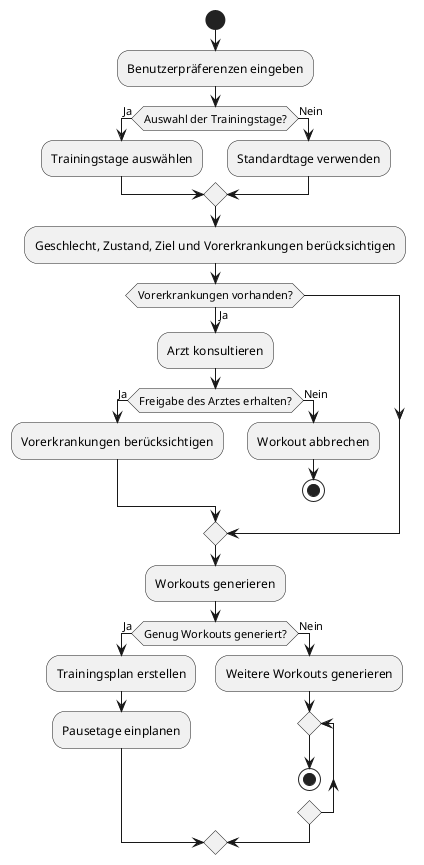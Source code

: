 @startuml test

start
:Benutzerpräferenzen eingeben;
if (Auswahl der Trainingstage?) then (Ja)
  :Trainingstage auswählen;
else (Nein)
  :Standardtage verwenden;
endif

:Geschlecht, Zustand, Ziel und Vorerkrankungen berücksichtigen;
if (Vorerkrankungen vorhanden?) then (Ja)
  :Arzt konsultieren;
  if (Freigabe des Arztes erhalten?) then (Ja)
    :Vorerkrankungen berücksichtigen;
  else (Nein)
    :Workout abbrechen;
    stop
  endif
endif

:Workouts generieren;

if (Genug Workouts generiert?) then (Ja)
  :Trainingsplan erstellen;
  :Pausetage einplanen;
else (Nein)
  :Weitere Workouts generieren;
  repeat


stop
@enduml
